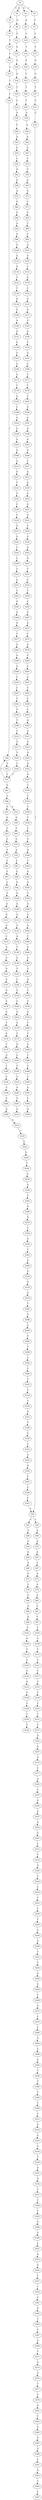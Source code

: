 strict digraph  {
	S0 -> S1 [ label = C ];
	S0 -> S2 [ label = G ];
	S0 -> S3 [ label = T ];
	S0 -> S4 [ label = A ];
	S1 -> S5 [ label = T ];
	S2 -> S6 [ label = A ];
	S3 -> S7 [ label = C ];
	S4 -> S8 [ label = G ];
	S5 -> S9 [ label = C ];
	S6 -> S10 [ label = C ];
	S7 -> S11 [ label = C ];
	S8 -> S12 [ label = C ];
	S9 -> S13 [ label = C ];
	S10 -> S14 [ label = T ];
	S11 -> S15 [ label = C ];
	S12 -> S16 [ label = A ];
	S13 -> S17 [ label = T ];
	S14 -> S18 [ label = A ];
	S15 -> S19 [ label = G ];
	S16 -> S20 [ label = G ];
	S17 -> S21 [ label = C ];
	S18 -> S22 [ label = C ];
	S19 -> S23 [ label = G ];
	S20 -> S24 [ label = G ];
	S21 -> S25 [ label = C ];
	S22 -> S26 [ label = T ];
	S23 -> S27 [ label = T ];
	S24 -> S28 [ label = T ];
	S25 -> S29 [ label = T ];
	S26 -> S30 [ label = T ];
	S27 -> S31 [ label = C ];
	S28 -> S32 [ label = C ];
	S29 -> S33 [ label = C ];
	S30 -> S34 [ label = A ];
	S31 -> S35 [ label = C ];
	S32 -> S36 [ label = G ];
	S33 -> S37 [ label = C ];
	S34 -> S38 [ label = A ];
	S35 -> S39 [ label = T ];
	S36 -> S40 [ label = C ];
	S37 -> S41 [ label = G ];
	S37 -> S29 [ label = T ];
	S38 -> S42 [ label = A ];
	S39 -> S43 [ label = C ];
	S39 -> S44 [ label = T ];
	S40 -> S45 [ label = A ];
	S41 -> S46 [ label = C ];
	S42 -> S47 [ label = G ];
	S43 -> S48 [ label = T ];
	S44 -> S49 [ label = A ];
	S45 -> S50 [ label = G ];
	S46 -> S51 [ label = G ];
	S46 -> S52 [ label = A ];
	S47 -> S53 [ label = T ];
	S48 -> S54 [ label = G ];
	S49 -> S55 [ label = G ];
	S50 -> S56 [ label = C ];
	S51 -> S57 [ label = G ];
	S52 -> S58 [ label = G ];
	S53 -> S59 [ label = C ];
	S54 -> S60 [ label = G ];
	S55 -> S61 [ label = A ];
	S56 -> S62 [ label = A ];
	S57 -> S63 [ label = T ];
	S58 -> S64 [ label = C ];
	S59 -> S65 [ label = G ];
	S60 -> S66 [ label = A ];
	S61 -> S67 [ label = T ];
	S62 -> S68 [ label = G ];
	S63 -> S69 [ label = C ];
	S64 -> S70 [ label = C ];
	S65 -> S71 [ label = G ];
	S66 -> S72 [ label = C ];
	S67 -> S73 [ label = A ];
	S68 -> S74 [ label = A ];
	S69 -> S75 [ label = T ];
	S70 -> S76 [ label = A ];
	S71 -> S77 [ label = T ];
	S72 -> S78 [ label = C ];
	S73 -> S79 [ label = A ];
	S74 -> S80 [ label = G ];
	S75 -> S81 [ label = T ];
	S76 -> S82 [ label = C ];
	S77 -> S83 [ label = G ];
	S78 -> S84 [ label = C ];
	S79 -> S85 [ label = A ];
	S80 -> S86 [ label = G ];
	S81 -> S87 [ label = C ];
	S82 -> S88 [ label = G ];
	S83 -> S89 [ label = T ];
	S84 -> S90 [ label = G ];
	S85 -> S91 [ label = C ];
	S86 -> S92 [ label = A ];
	S87 -> S93 [ label = C ];
	S88 -> S94 [ label = G ];
	S89 -> S95 [ label = C ];
	S90 -> S96 [ label = G ];
	S91 -> S97 [ label = C ];
	S92 -> S98 [ label = G ];
	S93 -> S99 [ label = T ];
	S94 -> S100 [ label = G ];
	S95 -> S101 [ label = G ];
	S96 -> S102 [ label = C ];
	S97 -> S103 [ label = T ];
	S98 -> S104 [ label = G ];
	S99 -> S105 [ label = A ];
	S100 -> S106 [ label = A ];
	S101 -> S107 [ label = A ];
	S102 -> S108 [ label = G ];
	S103 -> S109 [ label = C ];
	S104 -> S110 [ label = A ];
	S105 -> S111 [ label = G ];
	S106 -> S112 [ label = C ];
	S107 -> S113 [ label = C ];
	S108 -> S114 [ label = C ];
	S109 -> S115 [ label = T ];
	S110 -> S116 [ label = A ];
	S111 -> S117 [ label = G ];
	S112 -> S118 [ label = T ];
	S113 -> S119 [ label = G ];
	S114 -> S120 [ label = T ];
	S115 -> S121 [ label = T ];
	S116 -> S122 [ label = T ];
	S117 -> S123 [ label = C ];
	S118 -> S124 [ label = A ];
	S119 -> S125 [ label = C ];
	S120 -> S126 [ label = G ];
	S121 -> S127 [ label = C ];
	S122 -> S128 [ label = T ];
	S123 -> S129 [ label = A ];
	S124 -> S130 [ label = T ];
	S125 -> S131 [ label = A ];
	S126 -> S132 [ label = G ];
	S127 -> S133 [ label = T ];
	S128 -> S134 [ label = G ];
	S129 -> S135 [ label = C ];
	S130 -> S136 [ label = G ];
	S131 -> S137 [ label = G ];
	S132 -> S138 [ label = G ];
	S133 -> S139 [ label = T ];
	S134 -> S140 [ label = G ];
	S135 -> S141 [ label = G ];
	S136 -> S142 [ label = T ];
	S137 -> S143 [ label = G ];
	S138 -> S144 [ label = C ];
	S139 -> S145 [ label = C ];
	S140 -> S146 [ label = A ];
	S141 -> S147 [ label = A ];
	S142 -> S148 [ label = C ];
	S143 -> S149 [ label = A ];
	S144 -> S150 [ label = C ];
	S145 -> S151 [ label = T ];
	S146 -> S152 [ label = G ];
	S147 -> S153 [ label = G ];
	S148 -> S154 [ label = T ];
	S149 -> S155 [ label = C ];
	S150 -> S156 [ label = C ];
	S151 -> S157 [ label = C ];
	S152 -> S158 [ label = G ];
	S153 -> S159 [ label = C ];
	S154 -> S160 [ label = C ];
	S155 -> S161 [ label = A ];
	S157 -> S162 [ label = A ];
	S158 -> S163 [ label = G ];
	S159 -> S164 [ label = C ];
	S160 -> S165 [ label = G ];
	S161 -> S166 [ label = C ];
	S162 -> S167 [ label = G ];
	S163 -> S168 [ label = A ];
	S164 -> S169 [ label = T ];
	S165 -> S170 [ label = A ];
	S166 -> S171 [ label = C ];
	S167 -> S172 [ label = A ];
	S168 -> S173 [ label = G ];
	S169 -> S174 [ label = G ];
	S170 -> S175 [ label = C ];
	S171 -> S176 [ label = T ];
	S172 -> S177 [ label = C ];
	S173 -> S178 [ label = T ];
	S174 -> S179 [ label = T ];
	S175 -> S180 [ label = G ];
	S176 -> S181 [ label = T ];
	S177 -> S182 [ label = A ];
	S178 -> S183 [ label = G ];
	S179 -> S184 [ label = G ];
	S180 -> S185 [ label = G ];
	S181 -> S186 [ label = G ];
	S182 -> S187 [ label = C ];
	S183 -> S188 [ label = C ];
	S184 -> S189 [ label = T ];
	S185 -> S190 [ label = T ];
	S186 -> S191 [ label = A ];
	S187 -> S192 [ label = G ];
	S188 -> S193 [ label = A ];
	S189 -> S194 [ label = C ];
	S190 -> S195 [ label = A ];
	S191 -> S196 [ label = A ];
	S192 -> S197 [ label = A ];
	S193 -> S198 [ label = G ];
	S194 -> S199 [ label = C ];
	S195 -> S200 [ label = A ];
	S196 -> S201 [ label = G ];
	S197 -> S202 [ label = A ];
	S198 -> S203 [ label = A ];
	S199 -> S204 [ label = C ];
	S200 -> S205 [ label = T ];
	S201 -> S206 [ label = G ];
	S202 -> S207 [ label = A ];
	S203 -> S208 [ label = A ];
	S204 -> S209 [ label = G ];
	S205 -> S210 [ label = G ];
	S206 -> S211 [ label = T ];
	S207 -> S212 [ label = C ];
	S208 -> S213 [ label = A ];
	S209 -> S214 [ label = G ];
	S211 -> S215 [ label = A ];
	S212 -> S216 [ label = C ];
	S213 -> S217 [ label = G ];
	S214 -> S218 [ label = C ];
	S215 -> S219 [ label = A ];
	S216 -> S220 [ label = A ];
	S217 -> S221 [ label = T ];
	S218 -> S222 [ label = G ];
	S219 -> S223 [ label = G ];
	S220 -> S224 [ label = T ];
	S221 -> S225 [ label = T ];
	S222 -> S226 [ label = G ];
	S223 -> S227 [ label = A ];
	S224 -> S228 [ label = C ];
	S225 -> S229 [ label = C ];
	S226 -> S230 [ label = T ];
	S227 -> S231 [ label = G ];
	S228 -> S232 [ label = T ];
	S229 -> S233 [ label = C ];
	S230 -> S234 [ label = G ];
	S231 -> S235 [ label = C ];
	S232 -> S236 [ label = C ];
	S233 -> S237 [ label = G ];
	S234 -> S238 [ label = G ];
	S235 -> S239 [ label = A ];
	S236 -> S240 [ label = T ];
	S237 -> S241 [ label = G ];
	S238 -> S242 [ label = C ];
	S239 -> S243 [ label = A ];
	S240 -> S244 [ label = C ];
	S241 -> S245 [ label = T ];
	S242 -> S246 [ label = A ];
	S243 -> S247 [ label = G ];
	S244 -> S248 [ label = G ];
	S245 -> S249 [ label = C ];
	S246 -> S250 [ label = G ];
	S247 -> S251 [ label = T ];
	S248 -> S252 [ label = T ];
	S249 -> S253 [ label = T ];
	S250 -> S254 [ label = C ];
	S251 -> S255 [ label = C ];
	S252 -> S256 [ label = C ];
	S253 -> S257 [ label = A ];
	S254 -> S258 [ label = G ];
	S255 -> S259 [ label = T ];
	S256 -> S260 [ label = G ];
	S257 -> S261 [ label = T ];
	S258 -> S262 [ label = C ];
	S259 -> S263 [ label = C ];
	S260 -> S264 [ label = G ];
	S261 -> S265 [ label = A ];
	S262 -> S266 [ label = G ];
	S263 -> S267 [ label = A ];
	S264 -> S268 [ label = T ];
	S265 -> S269 [ label = A ];
	S266 -> S270 [ label = G ];
	S267 -> S271 [ label = G ];
	S268 -> S272 [ label = A ];
	S269 -> S273 [ label = A ];
	S270 -> S274 [ label = G ];
	S271 -> S275 [ label = T ];
	S272 -> S276 [ label = C ];
	S273 -> S277 [ label = T ];
	S274 -> S278 [ label = G ];
	S275 -> S279 [ label = A ];
	S276 -> S280 [ label = T ];
	S277 -> S281 [ label = A ];
	S278 -> S282 [ label = T ];
	S279 -> S283 [ label = G ];
	S280 -> S284 [ label = A ];
	S281 -> S285 [ label = G ];
	S282 -> S286 [ label = G ];
	S283 -> S287 [ label = C ];
	S284 -> S288 [ label = C ];
	S285 -> S289 [ label = G ];
	S286 -> S290 [ label = C ];
	S287 -> S291 [ label = A ];
	S288 -> S292 [ label = G ];
	S289 -> S293 [ label = C ];
	S290 -> S294 [ label = T ];
	S291 -> S295 [ label = C ];
	S292 -> S296 [ label = T ];
	S293 -> S297 [ label = C ];
	S294 -> S298 [ label = T ];
	S295 -> S299 [ label = C ];
	S296 -> S300 [ label = T ];
	S297 -> S301 [ label = C ];
	S298 -> S302 [ label = C ];
	S299 -> S303 [ label = C ];
	S300 -> S304 [ label = T ];
	S301 -> S305 [ label = C ];
	S302 -> S306 [ label = C ];
	S303 -> S307 [ label = A ];
	S304 -> S308 [ label = T ];
	S305 -> S309 [ label = T ];
	S306 -> S310 [ label = C ];
	S307 -> S311 [ label = A ];
	S308 -> S312 [ label = C ];
	S309 -> S313 [ label = C ];
	S310 -> S314 [ label = C ];
	S311 -> S315 [ label = A ];
	S312 -> S316 [ label = G ];
	S313 -> S317 [ label = C ];
	S314 -> S318 [ label = C ];
	S315 -> S319 [ label = A ];
	S316 -> S320 [ label = G ];
	S317 -> S321 [ label = T ];
	S318 -> S322 [ label = G ];
	S319 -> S323 [ label = G ];
	S320 -> S324 [ label = G ];
	S321 -> S325 [ label = C ];
	S322 -> S326 [ label = T ];
	S323 -> S327 [ label = A ];
	S324 -> S328 [ label = T ];
	S325 -> S37 [ label = C ];
	S326 -> S329 [ label = C ];
	S327 -> S330 [ label = C ];
	S328 -> S331 [ label = A ];
	S329 -> S332 [ label = C ];
	S330 -> S333 [ label = C ];
	S331 -> S334 [ label = G ];
	S332 -> S335 [ label = G ];
	S333 -> S336 [ label = T ];
	S334 -> S337 [ label = T ];
	S335 -> S338 [ label = G ];
	S336 -> S339 [ label = T ];
	S337 -> S340 [ label = C ];
	S338 -> S341 [ label = T ];
	S339 -> S342 [ label = C ];
	S340 -> S343 [ label = C ];
	S341 -> S344 [ label = C ];
	S342 -> S345 [ label = G ];
	S343 -> S346 [ label = A ];
	S344 -> S347 [ label = C ];
	S345 -> S348 [ label = A ];
	S346 -> S349 [ label = A ];
	S347 -> S39 [ label = T ];
	S348 -> S350 [ label = T ];
	S349 -> S351 [ label = C ];
	S350 -> S352 [ label = A ];
	S351 -> S353 [ label = A ];
	S352 -> S354 [ label = A ];
	S353 -> S355 [ label = G ];
	S354 -> S356 [ label = T ];
	S355 -> S357 [ label = T ];
	S356 -> S358 [ label = G ];
	S357 -> S359 [ label = C ];
	S358 -> S360 [ label = A ];
	S359 -> S361 [ label = C ];
	S360 -> S362 [ label = G ];
	S361 -> S363 [ label = G ];
	S362 -> S364 [ label = T ];
	S363 -> S365 [ label = T ];
	S364 -> S366 [ label = A ];
	S365 -> S367 [ label = T ];
	S366 -> S368 [ label = G ];
	S367 -> S369 [ label = G ];
	S368 -> S370 [ label = T ];
	S369 -> S371 [ label = T ];
	S370 -> S372 [ label = A ];
	S371 -> S373 [ label = A ];
	S372 -> S374 [ label = C ];
	S373 -> S375 [ label = G ];
	S374 -> S376 [ label = C ];
	S375 -> S377 [ label = T ];
	S376 -> S378 [ label = G ];
	S377 -> S379 [ label = C ];
	S378 -> S380 [ label = T ];
	S379 -> S381 [ label = G ];
	S380 -> S382 [ label = T ];
	S381 -> S383 [ label = T ];
	S382 -> S384 [ label = A ];
	S383 -> S385 [ label = A ];
	S384 -> S386 [ label = C ];
	S385 -> S387 [ label = G ];
	S386 -> S388 [ label = T ];
	S387 -> S389 [ label = G ];
	S388 -> S390 [ label = C ];
	S389 -> S391 [ label = C ];
	S390 -> S392 [ label = G ];
	S391 -> S393 [ label = G ];
	S392 -> S394 [ label = T ];
	S393 -> S395 [ label = T ];
	S394 -> S396 [ label = A ];
	S395 -> S397 [ label = C ];
}
